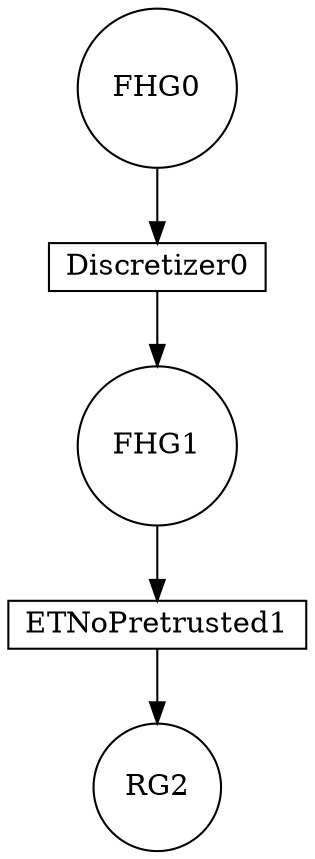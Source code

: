 digraph G {FHG0[shape=circle,label=FHG0];Discretizer0[shape=rect,height=0.01,width=1, label=Discretizer0];FHG0 -> Discretizer0[label=""];FHG1[shape=circle,label=FHG1];Discretizer0[shape=box];Discretizer0 -> FHG1[label=""];FHG1[shape=circle,label=FHG1];ETNoPretrusted1[shape=rect,height=0.01,width=1, label=ETNoPretrusted1];FHG1 -> ETNoPretrusted1[label=""];RG2[shape=circle,label=RG2];ETNoPretrusted1[shape=box];ETNoPretrusted1 -> RG2[label=""];}